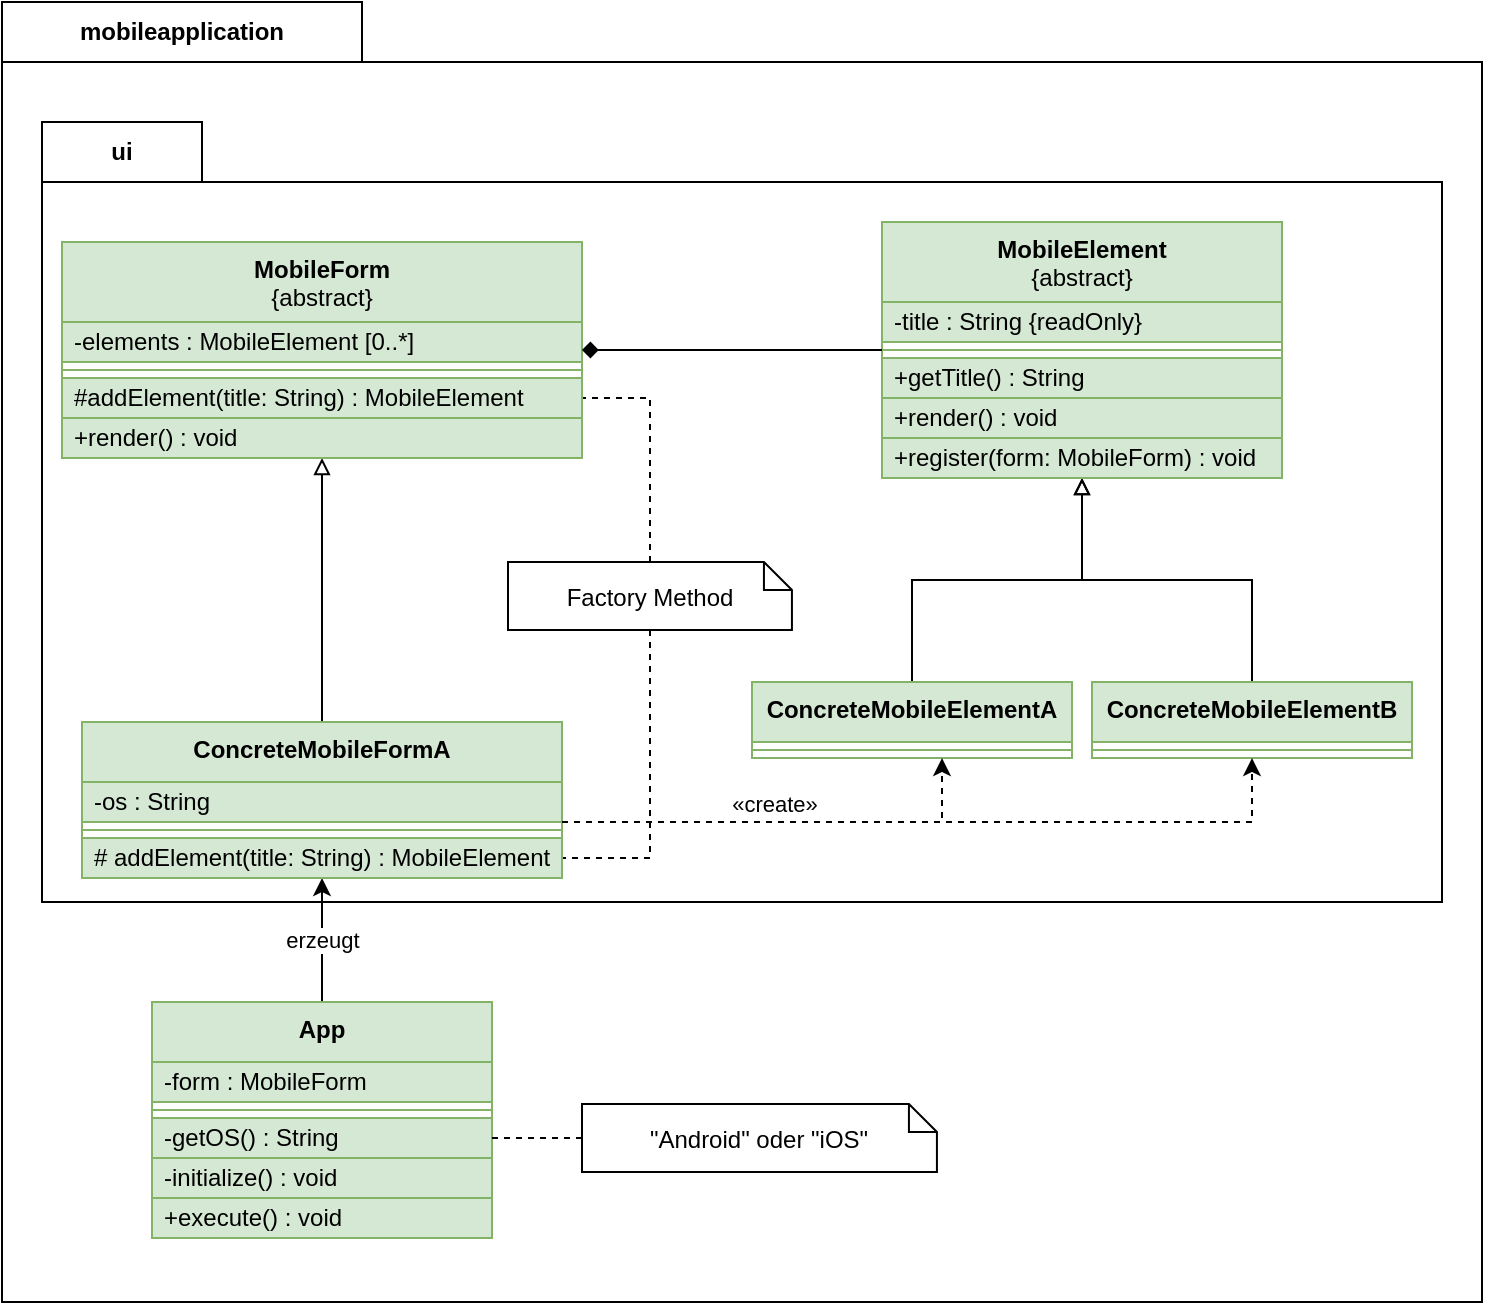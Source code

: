 <mxfile version="22.1.2" type="device" pages="2">
  <diagram name="a" id="ol3e18wyjcP71CZEf-Kr">
    <mxGraphModel dx="1366" dy="910" grid="1" gridSize="10" guides="1" tooltips="1" connect="1" arrows="1" fold="1" page="1" pageScale="1" pageWidth="827" pageHeight="1169" math="0" shadow="0">
      <root>
        <mxCell id="0" />
        <mxCell id="1" parent="0" />
        <UserObject label="mobileapplication" link="mobileapplication.ui" id="zlAq6aVbQm07BXhvoFzb-39">
          <mxCell style="shape=folder;fontStyle=1;tabWidth=180;tabHeight=30;tabPosition=left;html=1;boundedLbl=1;labelInHeader=1;container=0;collapsible=0;whiteSpace=wrap;" vertex="1" parent="1">
            <mxGeometry x="90" y="260" width="740" height="650" as="geometry" />
          </mxCell>
        </UserObject>
        <UserObject label="ui" link="mobileapplication.ui" id="zlAq6aVbQm07BXhvoFzb-37">
          <mxCell style="shape=folder;fontStyle=1;tabWidth=80;tabHeight=30;tabPosition=left;html=1;boundedLbl=1;labelInHeader=1;container=0;collapsible=0;whiteSpace=wrap;" vertex="1" parent="1">
            <mxGeometry x="110" y="320" width="700" height="390" as="geometry" />
          </mxCell>
        </UserObject>
        <mxCell id="zlAq6aVbQm07BXhvoFzb-27" style="edgeStyle=orthogonalEdgeStyle;rounded=0;orthogonalLoop=1;jettySize=auto;html=1;endArrow=block;endFill=0;strokeWidth=1;" edge="1" parent="1" source="zlAq6aVbQm07BXhvoFzb-12" target="zlAq6aVbQm07BXhvoFzb-18">
          <mxGeometry relative="1" as="geometry" />
        </mxCell>
        <mxCell id="zlAq6aVbQm07BXhvoFzb-35" style="edgeStyle=orthogonalEdgeStyle;rounded=0;orthogonalLoop=1;jettySize=auto;html=1;endArrow=block;endFill=0;" edge="1" parent="1" source="zlAq6aVbQm07BXhvoFzb-28" target="zlAq6aVbQm07BXhvoFzb-2">
          <mxGeometry relative="1" as="geometry" />
        </mxCell>
        <mxCell id="8gETCpOyeHvna_M43eEM-6" style="edgeStyle=orthogonalEdgeStyle;rounded=0;orthogonalLoop=1;jettySize=auto;html=1;endArrow=block;endFill=0;exitX=0.5;exitY=0;exitDx=0;exitDy=0;" edge="1" parent="1" source="8gETCpOyeHvna_M43eEM-3" target="zlAq6aVbQm07BXhvoFzb-2">
          <mxGeometry relative="1" as="geometry" />
        </mxCell>
        <mxCell id="8gETCpOyeHvna_M43eEM-19" value="erzeugt" style="edgeStyle=orthogonalEdgeStyle;rounded=0;orthogonalLoop=1;jettySize=auto;html=1;" edge="1" parent="1" source="8gETCpOyeHvna_M43eEM-11" target="zlAq6aVbQm07BXhvoFzb-12">
          <mxGeometry relative="1" as="geometry" />
        </mxCell>
        <mxCell id="8gETCpOyeHvna_M43eEM-11" value="&lt;b&gt;App&lt;/b&gt;" style="swimlane;fontStyle=0;align=center;verticalAlign=top;childLayout=stackLayout;horizontal=1;startSize=30;horizontalStack=0;resizeParent=1;resizeParentMax=0;resizeLast=0;collapsible=0;marginBottom=0;html=1;whiteSpace=wrap;fillColor=#d5e8d4;strokeColor=#82b366;" vertex="1" parent="1">
          <mxGeometry x="165" y="760" width="170" height="118" as="geometry" />
        </mxCell>
        <mxCell id="8gETCpOyeHvna_M43eEM-12" value="-form : MobileForm" style="text;html=1;strokeColor=#82b366;fillColor=#d5e8d4;align=left;verticalAlign=middle;spacingLeft=4;spacingRight=4;overflow=hidden;rotatable=0;points=[[0,0.5],[1,0.5]];portConstraint=eastwest;whiteSpace=wrap;" vertex="1" parent="8gETCpOyeHvna_M43eEM-11">
          <mxGeometry y="30" width="170" height="20" as="geometry" />
        </mxCell>
        <mxCell id="8gETCpOyeHvna_M43eEM-13" value="" style="line;strokeWidth=1;fillColor=#d5e8d4;align=left;verticalAlign=middle;spacingTop=-1;spacingLeft=3;spacingRight=3;rotatable=0;labelPosition=right;points=[];portConstraint=eastwest;strokeColor=#82b366;fillStyle=solid;" vertex="1" parent="8gETCpOyeHvna_M43eEM-11">
          <mxGeometry y="50" width="170" height="8" as="geometry" />
        </mxCell>
        <mxCell id="8gETCpOyeHvna_M43eEM-14" value="-getOS() : String" style="text;html=1;strokeColor=#82b366;fillColor=#d5e8d4;align=left;verticalAlign=middle;spacingLeft=4;spacingRight=4;overflow=hidden;rotatable=0;points=[[0,0.5],[1,0.5]];portConstraint=eastwest;whiteSpace=wrap;" vertex="1" parent="8gETCpOyeHvna_M43eEM-11">
          <mxGeometry y="58" width="170" height="20" as="geometry" />
        </mxCell>
        <mxCell id="8gETCpOyeHvna_M43eEM-15" value="-initialize() : void" style="text;html=1;strokeColor=#82b366;fillColor=#d5e8d4;align=left;verticalAlign=middle;spacingLeft=4;spacingRight=4;overflow=hidden;rotatable=0;points=[[0,0.5],[1,0.5]];portConstraint=eastwest;whiteSpace=wrap;" vertex="1" parent="8gETCpOyeHvna_M43eEM-11">
          <mxGeometry y="78" width="170" height="20" as="geometry" />
        </mxCell>
        <mxCell id="8gETCpOyeHvna_M43eEM-16" value="+execute() : void" style="text;html=1;strokeColor=#82b366;fillColor=#d5e8d4;align=left;verticalAlign=middle;spacingLeft=4;spacingRight=4;overflow=hidden;rotatable=0;points=[[0,0.5],[1,0.5]];portConstraint=eastwest;whiteSpace=wrap;" vertex="1" parent="8gETCpOyeHvna_M43eEM-11">
          <mxGeometry y="98" width="170" height="20" as="geometry" />
        </mxCell>
        <mxCell id="8gETCpOyeHvna_M43eEM-20" style="edgeStyle=orthogonalEdgeStyle;rounded=0;orthogonalLoop=1;jettySize=auto;html=1;endArrow=none;endFill=0;dashed=1;" edge="1" parent="1" source="8gETCpOyeHvna_M43eEM-17" target="8gETCpOyeHvna_M43eEM-14">
          <mxGeometry relative="1" as="geometry" />
        </mxCell>
        <mxCell id="8gETCpOyeHvna_M43eEM-17" value="&lt;p style=&quot;line-height: 0%;&quot;&gt;&quot;Android&quot; oder &quot;iOS&quot;&lt;/p&gt;" style="shape=note2;boundedLbl=1;whiteSpace=wrap;html=1;size=14;verticalAlign=middle;align=center;" vertex="1" parent="1">
          <mxGeometry x="380" y="811" width="177.465" height="34" as="geometry" />
        </mxCell>
        <mxCell id="zlAq6aVbQm07BXhvoFzb-38" value="" style="html=1;strokeColor=none;resizeWidth=1;resizeHeight=1;fillColor=none;part=1;connectable=0;allowArrows=0;deletable=0;whiteSpace=wrap;" vertex="1" parent="1">
          <mxGeometry x="110" y="350" width="620.0" height="140" as="geometry">
            <mxPoint y="30" as="offset" />
          </mxGeometry>
        </mxCell>
        <mxCell id="8gETCpOyeHvna_M43eEM-2" style="edgeStyle=orthogonalEdgeStyle;rounded=0;orthogonalLoop=1;jettySize=auto;html=1;endArrow=none;endFill=0;dashed=1;" edge="1" parent="1" source="8gETCpOyeHvna_M43eEM-1" target="zlAq6aVbQm07BXhvoFzb-21">
          <mxGeometry relative="1" as="geometry" />
        </mxCell>
        <mxCell id="8gETCpOyeHvna_M43eEM-18" style="edgeStyle=orthogonalEdgeStyle;rounded=0;orthogonalLoop=1;jettySize=auto;html=1;endArrow=none;endFill=0;dashed=1;" edge="1" parent="1" source="8gETCpOyeHvna_M43eEM-1" target="zlAq6aVbQm07BXhvoFzb-15">
          <mxGeometry relative="1" as="geometry" />
        </mxCell>
        <mxCell id="8gETCpOyeHvna_M43eEM-1" value="&lt;p style=&quot;line-height: 0%;&quot;&gt;Factory Method&lt;br&gt;&lt;/p&gt;" style="shape=note2;boundedLbl=1;whiteSpace=wrap;html=1;size=14;verticalAlign=middle;align=center;" vertex="1" parent="1">
          <mxGeometry x="343" y="540" width="141.972" height="34" as="geometry" />
        </mxCell>
        <mxCell id="zlAq6aVbQm07BXhvoFzb-18" value="&lt;b&gt;MobileForm&lt;/b&gt;&lt;br style=&quot;border-color: var(--border-color);&quot;&gt;{abstract}" style="swimlane;fontStyle=0;align=center;verticalAlign=top;childLayout=stackLayout;horizontal=1;startSize=40;horizontalStack=0;resizeParent=1;resizeParentMax=0;resizeLast=0;collapsible=0;marginBottom=0;html=1;whiteSpace=wrap;fillColor=#d5e8d4;strokeColor=#82b366;" vertex="1" parent="1">
          <mxGeometry x="120" y="380" width="260" height="108" as="geometry" />
        </mxCell>
        <mxCell id="zlAq6aVbQm07BXhvoFzb-19" value="-elements : MobileElement [0..*]" style="text;html=1;strokeColor=#82b366;fillColor=#d5e8d4;align=left;verticalAlign=middle;spacingLeft=4;spacingRight=4;overflow=hidden;rotatable=0;points=[[0,0.5],[1,0.5]];portConstraint=eastwest;whiteSpace=wrap;" vertex="1" parent="zlAq6aVbQm07BXhvoFzb-18">
          <mxGeometry y="40" width="260" height="20" as="geometry" />
        </mxCell>
        <mxCell id="zlAq6aVbQm07BXhvoFzb-20" value="" style="line;strokeWidth=1;fillColor=#d5e8d4;align=left;verticalAlign=middle;spacingTop=-1;spacingLeft=3;spacingRight=3;rotatable=0;labelPosition=right;points=[];portConstraint=eastwest;strokeColor=#82b366;fillStyle=solid;" vertex="1" parent="zlAq6aVbQm07BXhvoFzb-18">
          <mxGeometry y="60" width="260" height="8" as="geometry" />
        </mxCell>
        <mxCell id="zlAq6aVbQm07BXhvoFzb-21" value="#addElement(title:&amp;nbsp;String) : MobileElement" style="text;html=1;strokeColor=#82b366;fillColor=#d5e8d4;align=left;verticalAlign=middle;spacingLeft=4;spacingRight=4;overflow=hidden;rotatable=0;points=[[0,0.5],[1,0.5]];portConstraint=eastwest;whiteSpace=wrap;" vertex="1" parent="zlAq6aVbQm07BXhvoFzb-18">
          <mxGeometry y="68" width="260" height="20" as="geometry" />
        </mxCell>
        <mxCell id="zlAq6aVbQm07BXhvoFzb-22" value="+render() : void" style="text;html=1;strokeColor=#82b366;fillColor=#d5e8d4;align=left;verticalAlign=middle;spacingLeft=4;spacingRight=4;overflow=hidden;rotatable=0;points=[[0,0.5],[1,0.5]];portConstraint=eastwest;whiteSpace=wrap;" vertex="1" parent="zlAq6aVbQm07BXhvoFzb-18">
          <mxGeometry y="88" width="260" height="20" as="geometry" />
        </mxCell>
        <mxCell id="zlAq6aVbQm07BXhvoFzb-2" value="&lt;b&gt;MobileElement&lt;/b&gt;&lt;br style=&quot;border-color: var(--border-color);&quot;&gt;{abstract}" style="swimlane;fontStyle=0;align=center;verticalAlign=top;childLayout=stackLayout;horizontal=1;startSize=40;horizontalStack=0;resizeParent=1;resizeParentMax=0;resizeLast=0;collapsible=0;marginBottom=0;html=1;whiteSpace=wrap;fillColor=#d5e8d4;strokeColor=#82b366;" vertex="1" parent="1">
          <mxGeometry x="530" y="370" width="200" height="128" as="geometry" />
        </mxCell>
        <mxCell id="zlAq6aVbQm07BXhvoFzb-4" value="-title : String {readOnly}" style="text;html=1;strokeColor=#82b366;fillColor=#d5e8d4;align=left;verticalAlign=middle;spacingLeft=4;spacingRight=4;overflow=hidden;rotatable=0;points=[[0,0.5],[1,0.5]];portConstraint=eastwest;whiteSpace=wrap;" vertex="1" parent="zlAq6aVbQm07BXhvoFzb-2">
          <mxGeometry y="40" width="200" height="20" as="geometry" />
        </mxCell>
        <mxCell id="zlAq6aVbQm07BXhvoFzb-7" value="" style="line;strokeWidth=1;fillColor=#d5e8d4;align=left;verticalAlign=middle;spacingTop=-1;spacingLeft=3;spacingRight=3;rotatable=0;labelPosition=right;points=[];portConstraint=eastwest;strokeColor=#82b366;fillStyle=solid;" vertex="1" parent="zlAq6aVbQm07BXhvoFzb-2">
          <mxGeometry y="60" width="200" height="8" as="geometry" />
        </mxCell>
        <mxCell id="zlAq6aVbQm07BXhvoFzb-9" value="+getTitle() : String" style="text;html=1;strokeColor=#82b366;fillColor=#d5e8d4;align=left;verticalAlign=middle;spacingLeft=4;spacingRight=4;overflow=hidden;rotatable=0;points=[[0,0.5],[1,0.5]];portConstraint=eastwest;whiteSpace=wrap;" vertex="1" parent="zlAq6aVbQm07BXhvoFzb-2">
          <mxGeometry y="68" width="200" height="20" as="geometry" />
        </mxCell>
        <mxCell id="zlAq6aVbQm07BXhvoFzb-10" value="+render() : void" style="text;html=1;strokeColor=#82b366;fillColor=#d5e8d4;align=left;verticalAlign=middle;spacingLeft=4;spacingRight=4;overflow=hidden;rotatable=0;points=[[0,0.5],[1,0.5]];portConstraint=eastwest;whiteSpace=wrap;" vertex="1" parent="zlAq6aVbQm07BXhvoFzb-2">
          <mxGeometry y="88" width="200" height="20" as="geometry" />
        </mxCell>
        <mxCell id="zlAq6aVbQm07BXhvoFzb-11" value="+register(form: MobileForm) : void" style="text;html=1;strokeColor=#82b366;fillColor=#d5e8d4;align=left;verticalAlign=middle;spacingLeft=4;spacingRight=4;overflow=hidden;rotatable=0;points=[[0,0.5],[1,0.5]];portConstraint=eastwest;whiteSpace=wrap;" vertex="1" parent="zlAq6aVbQm07BXhvoFzb-2">
          <mxGeometry y="108" width="200" height="20" as="geometry" />
        </mxCell>
        <mxCell id="zlAq6aVbQm07BXhvoFzb-41" style="edgeStyle=orthogonalEdgeStyle;rounded=0;orthogonalLoop=1;jettySize=auto;html=1;endArrow=diamond;endFill=1;" edge="1" parent="1" source="zlAq6aVbQm07BXhvoFzb-2" target="zlAq6aVbQm07BXhvoFzb-18">
          <mxGeometry relative="1" as="geometry" />
        </mxCell>
        <mxCell id="zlAq6aVbQm07BXhvoFzb-40" value="" style="html=1;strokeColor=none;resizeWidth=1;resizeHeight=1;fillColor=none;part=1;connectable=0;allowArrows=0;deletable=0;whiteSpace=wrap;" vertex="1" parent="1">
          <mxGeometry x="370" y="467" width="2.68" height="3" as="geometry">
            <mxPoint y="30" as="offset" />
          </mxGeometry>
        </mxCell>
        <mxCell id="zlAq6aVbQm07BXhvoFzb-28" value="&lt;strong&gt;ConcreteMobileElementA&lt;/strong&gt;" style="swimlane;fontStyle=0;align=center;verticalAlign=top;childLayout=stackLayout;horizontal=1;startSize=30;horizontalStack=0;resizeParent=1;resizeParentMax=0;resizeLast=0;collapsible=0;marginBottom=0;html=1;whiteSpace=wrap;fillColor=#d5e8d4;strokeColor=#82b366;" vertex="1" parent="1">
          <mxGeometry x="465" y="600" width="160" height="38" as="geometry" />
        </mxCell>
        <mxCell id="zlAq6aVbQm07BXhvoFzb-30" value="" style="line;strokeWidth=1;fillColor=#d5e8d4;align=left;verticalAlign=middle;spacingTop=-1;spacingLeft=3;spacingRight=3;rotatable=0;labelPosition=right;points=[];portConstraint=eastwest;strokeColor=#82b366;fillStyle=solid;" vertex="1" parent="zlAq6aVbQm07BXhvoFzb-28">
          <mxGeometry y="30" width="160" height="8" as="geometry" />
        </mxCell>
        <mxCell id="8gETCpOyeHvna_M43eEM-3" value="&lt;strong&gt;ConcreteMobileElementB&lt;/strong&gt;" style="swimlane;fontStyle=0;align=center;verticalAlign=top;childLayout=stackLayout;horizontal=1;startSize=30;horizontalStack=0;resizeParent=1;resizeParentMax=0;resizeLast=0;collapsible=0;marginBottom=0;html=1;whiteSpace=wrap;fillColor=#d5e8d4;strokeColor=#82b366;" vertex="1" parent="1">
          <mxGeometry x="635" y="600" width="160" height="38" as="geometry" />
        </mxCell>
        <mxCell id="8gETCpOyeHvna_M43eEM-4" value="" style="line;strokeWidth=1;fillColor=#d5e8d4;align=left;verticalAlign=middle;spacingTop=-1;spacingLeft=3;spacingRight=3;rotatable=0;labelPosition=right;points=[];portConstraint=eastwest;strokeColor=#82b366;fillStyle=solid;" vertex="1" parent="8gETCpOyeHvna_M43eEM-3">
          <mxGeometry y="30" width="160" height="8" as="geometry" />
        </mxCell>
        <mxCell id="zlAq6aVbQm07BXhvoFzb-12" value="&lt;b&gt;ConcreteMobileFormA&lt;/b&gt;" style="swimlane;fontStyle=0;align=center;verticalAlign=top;childLayout=stackLayout;horizontal=1;startSize=30;horizontalStack=0;resizeParent=1;resizeParentMax=0;resizeLast=0;collapsible=0;marginBottom=0;html=1;whiteSpace=wrap;fillColor=#d5e8d4;strokeColor=#82b366;" vertex="1" parent="1">
          <mxGeometry x="130" y="620" width="240" height="78" as="geometry" />
        </mxCell>
        <mxCell id="zlAq6aVbQm07BXhvoFzb-13" value="-os : String" style="text;html=1;strokeColor=#82b366;fillColor=#d5e8d4;align=left;verticalAlign=middle;spacingLeft=4;spacingRight=4;overflow=hidden;rotatable=0;points=[[0,0.5],[1,0.5]];portConstraint=eastwest;whiteSpace=wrap;" vertex="1" parent="zlAq6aVbQm07BXhvoFzb-12">
          <mxGeometry y="30" width="240" height="20" as="geometry" />
        </mxCell>
        <mxCell id="zlAq6aVbQm07BXhvoFzb-14" value="" style="line;strokeWidth=1;fillColor=#d5e8d4;align=left;verticalAlign=middle;spacingTop=-1;spacingLeft=3;spacingRight=3;rotatable=0;labelPosition=right;points=[];portConstraint=eastwest;strokeColor=#82b366;fillStyle=solid;" vertex="1" parent="zlAq6aVbQm07BXhvoFzb-12">
          <mxGeometry y="50" width="240" height="8" as="geometry" />
        </mxCell>
        <mxCell id="zlAq6aVbQm07BXhvoFzb-15" value="#&amp;nbsp;addElement(title: String) : MobileElement" style="text;html=1;strokeColor=#82b366;fillColor=#d5e8d4;align=left;verticalAlign=middle;spacingLeft=4;spacingRight=4;overflow=hidden;rotatable=0;points=[[0,0.5],[1,0.5]];portConstraint=eastwest;whiteSpace=wrap;" vertex="1" parent="zlAq6aVbQm07BXhvoFzb-12">
          <mxGeometry y="58" width="240" height="20" as="geometry" />
        </mxCell>
        <mxCell id="zlAq6aVbQm07BXhvoFzb-34" value="«create»" style="edgeStyle=orthogonalEdgeStyle;rounded=0;orthogonalLoop=1;jettySize=auto;html=1;dashed=1;" edge="1" parent="1" source="zlAq6aVbQm07BXhvoFzb-12" target="zlAq6aVbQm07BXhvoFzb-28">
          <mxGeometry x="-0.048" y="9" relative="1" as="geometry">
            <Array as="points">
              <mxPoint x="560" y="670" />
            </Array>
            <mxPoint as="offset" />
          </mxGeometry>
        </mxCell>
        <mxCell id="8gETCpOyeHvna_M43eEM-7" style="edgeStyle=orthogonalEdgeStyle;rounded=0;orthogonalLoop=1;jettySize=auto;html=1;dashed=1;" edge="1" parent="1" source="zlAq6aVbQm07BXhvoFzb-12" target="8gETCpOyeHvna_M43eEM-3">
          <mxGeometry relative="1" as="geometry">
            <Array as="points">
              <mxPoint x="715" y="670" />
            </Array>
          </mxGeometry>
        </mxCell>
      </root>
    </mxGraphModel>
  </diagram>
  <diagram id="abVkNP-_iS90wB68n_HU" name="b">
    <mxGraphModel dx="1816" dy="659" grid="1" gridSize="10" guides="1" tooltips="1" connect="1" arrows="1" fold="1" page="1" pageScale="1" pageWidth="827" pageHeight="1169" math="0" shadow="0">
      <root>
        <mxCell id="0" />
        <mxCell id="1" parent="0" />
        <mxCell id="4bHC75GLae8IaoPYap2O-1" value="Aufruf Sequenz" style="shape=umlFrame;whiteSpace=wrap;html=1;pointerEvents=0;recursiveResize=0;container=1;collapsible=0;width=160;fillColor=#d5e8d4;strokeColor=#82b366;" vertex="1" parent="1">
          <mxGeometry x="-230" y="170" width="610" height="490" as="geometry" />
        </mxCell>
        <mxCell id="HOW9cNDIO0w4pMhtwtbX-2" value="alt" style="shape=umlFrame;whiteSpace=wrap;html=1;pointerEvents=0;recursiveResize=0;container=1;collapsible=0;width=50;height=30;" vertex="1" parent="4bHC75GLae8IaoPYap2O-1">
          <mxGeometry x="20" y="180" width="440" height="270" as="geometry" />
        </mxCell>
        <mxCell id="HOW9cNDIO0w4pMhtwtbX-4" value="[else]" style="line;strokeWidth=1;dashed=1;labelPosition=center;verticalLabelPosition=bottom;align=left;verticalAlign=top;spacingLeft=20;spacingTop=15;html=1;whiteSpace=wrap;" vertex="1" parent="HOW9cNDIO0w4pMhtwtbX-2">
          <mxGeometry y="125" width="340" height="10" as="geometry" />
        </mxCell>
        <mxCell id="HOW9cNDIO0w4pMhtwtbX-3" value="[getOS() == &quot;Android&quot;]" style="text;html=1;" vertex="1" parent="HOW9cNDIO0w4pMhtwtbX-2">
          <mxGeometry width="100" height="20" relative="1" as="geometry">
            <mxPoint y="31" as="offset" />
          </mxGeometry>
        </mxCell>
        <mxCell id="HOW9cNDIO0w4pMhtwtbX-9" value="initialize()" style="edgeStyle=orthogonalEdgeStyle;rounded=0;orthogonalLoop=1;jettySize=auto;html=1;curved=0;" edge="1" parent="HOW9cNDIO0w4pMhtwtbX-2" target="HOW9cNDIO0w4pMhtwtbX-8">
          <mxGeometry x="-0.083" y="10" relative="1" as="geometry">
            <mxPoint x="90" y="180" as="sourcePoint" />
            <mxPoint x="230" y="190" as="targetPoint" />
            <Array as="points">
              <mxPoint x="90" y="190" />
            </Array>
            <mxPoint as="offset" />
          </mxGeometry>
        </mxCell>
        <mxCell id="4bHC75GLae8IaoPYap2O-8" value="ConcreteMobileFormA : MobileForm" style="shape=umlLifeline;perimeter=lifelinePerimeter;whiteSpace=wrap;html=1;container=1;dropTarget=0;collapsible=0;recursiveResize=0;outlineConnect=0;portConstraint=eastwest;newEdgeStyle={&quot;edgeStyle&quot;:&quot;elbowEdgeStyle&quot;,&quot;elbow&quot;:&quot;vertical&quot;,&quot;curved&quot;:0,&quot;rounded&quot;:0};" vertex="1" parent="4bHC75GLae8IaoPYap2O-1">
          <mxGeometry x="175" y="50" width="160" height="440" as="geometry" />
        </mxCell>
        <mxCell id="4bHC75GLae8IaoPYap2O-9" value="" style="html=1;points=[[0,0,0,0,5],[0,1,0,0,-5],[1,0,0,0,5],[1,1,0,0,-5]];perimeter=orthogonalPerimeter;outlineConnect=0;targetShapes=umlLifeline;portConstraint=eastwest;newEdgeStyle={&quot;curved&quot;:0,&quot;rounded&quot;:0};fillColor=#808080;" vertex="1" parent="4bHC75GLae8IaoPYap2O-8">
          <mxGeometry x="75" y="170" width="10" height="120" as="geometry" />
        </mxCell>
        <mxCell id="4bHC75GLae8IaoPYap2O-10" value="App" style="shape=umlLifeline;perimeter=lifelinePerimeter;whiteSpace=wrap;html=1;container=1;dropTarget=0;collapsible=0;recursiveResize=0;outlineConnect=0;portConstraint=eastwest;newEdgeStyle={&quot;edgeStyle&quot;:&quot;elbowEdgeStyle&quot;,&quot;elbow&quot;:&quot;vertical&quot;,&quot;curved&quot;:0,&quot;rounded&quot;:0};" vertex="1" parent="4bHC75GLae8IaoPYap2O-1">
          <mxGeometry x="55" y="50" width="100" height="370" as="geometry" />
        </mxCell>
        <mxCell id="4bHC75GLae8IaoPYap2O-11" value="" style="html=1;points=[[0,0,0,0,5],[0,1,0,0,-5],[1,0,0,0,5],[1,1,0,0,-5]];perimeter=orthogonalPerimeter;outlineConnect=0;targetShapes=umlLifeline;portConstraint=eastwest;newEdgeStyle={&quot;curved&quot;:0,&quot;rounded&quot;:0};" vertex="1" parent="4bHC75GLae8IaoPYap2O-10">
          <mxGeometry x="45" y="90" width="10" height="280" as="geometry" />
        </mxCell>
        <mxCell id="QOdMlB33BujVuv0aThzP-1" value="initialize()" style="edgeStyle=orthogonalEdgeStyle;rounded=0;orthogonalLoop=1;jettySize=auto;html=1;curved=0;" edge="1" parent="4bHC75GLae8IaoPYap2O-1" target="4bHC75GLae8IaoPYap2O-9">
          <mxGeometry x="-0.083" y="10" relative="1" as="geometry">
            <mxPoint x="110" y="220" as="sourcePoint" />
            <mxPoint x="224.5" y="220" as="targetPoint" />
            <Array as="points">
              <mxPoint x="110" y="230" />
            </Array>
            <mxPoint as="offset" />
          </mxGeometry>
        </mxCell>
        <mxCell id="4bHC75GLae8IaoPYap2O-12" value="execute()" style="edgeStyle=orthogonalEdgeStyle;rounded=0;orthogonalLoop=1;jettySize=auto;html=1;curved=0;" edge="1" parent="4bHC75GLae8IaoPYap2O-1">
          <mxGeometry x="-0.391" y="10" relative="1" as="geometry">
            <mxPoint x="110" y="150" as="sourcePoint" />
            <mxPoint x="110" y="160" as="targetPoint" />
            <Array as="points">
              <mxPoint x="165" y="150" />
              <mxPoint x="165" y="160" />
            </Array>
            <mxPoint as="offset" />
          </mxGeometry>
        </mxCell>
        <mxCell id="HOW9cNDIO0w4pMhtwtbX-7" value="ConcreteMobileFormB : MobileForm" style="shape=umlLifeline;perimeter=lifelinePerimeter;whiteSpace=wrap;html=1;container=1;dropTarget=0;collapsible=0;recursiveResize=0;outlineConnect=0;portConstraint=eastwest;newEdgeStyle={&quot;edgeStyle&quot;:&quot;elbowEdgeStyle&quot;,&quot;elbow&quot;:&quot;vertical&quot;,&quot;curved&quot;:0,&quot;rounded&quot;:0};" vertex="1" parent="4bHC75GLae8IaoPYap2O-1">
          <mxGeometry x="350" y="50" width="160" height="440" as="geometry" />
        </mxCell>
        <mxCell id="HOW9cNDIO0w4pMhtwtbX-8" value="" style="html=1;points=[[0,0,0,0,5],[0,1,0,0,-5],[1,0,0,0,5],[1,1,0,0,-5]];perimeter=orthogonalPerimeter;outlineConnect=0;targetShapes=umlLifeline;portConstraint=eastwest;newEdgeStyle={&quot;curved&quot;:0,&quot;rounded&quot;:0};fillColor=#808080;" vertex="1" parent="HOW9cNDIO0w4pMhtwtbX-7">
          <mxGeometry x="75" y="305" width="10" height="120" as="geometry" />
        </mxCell>
      </root>
    </mxGraphModel>
  </diagram>
</mxfile>
